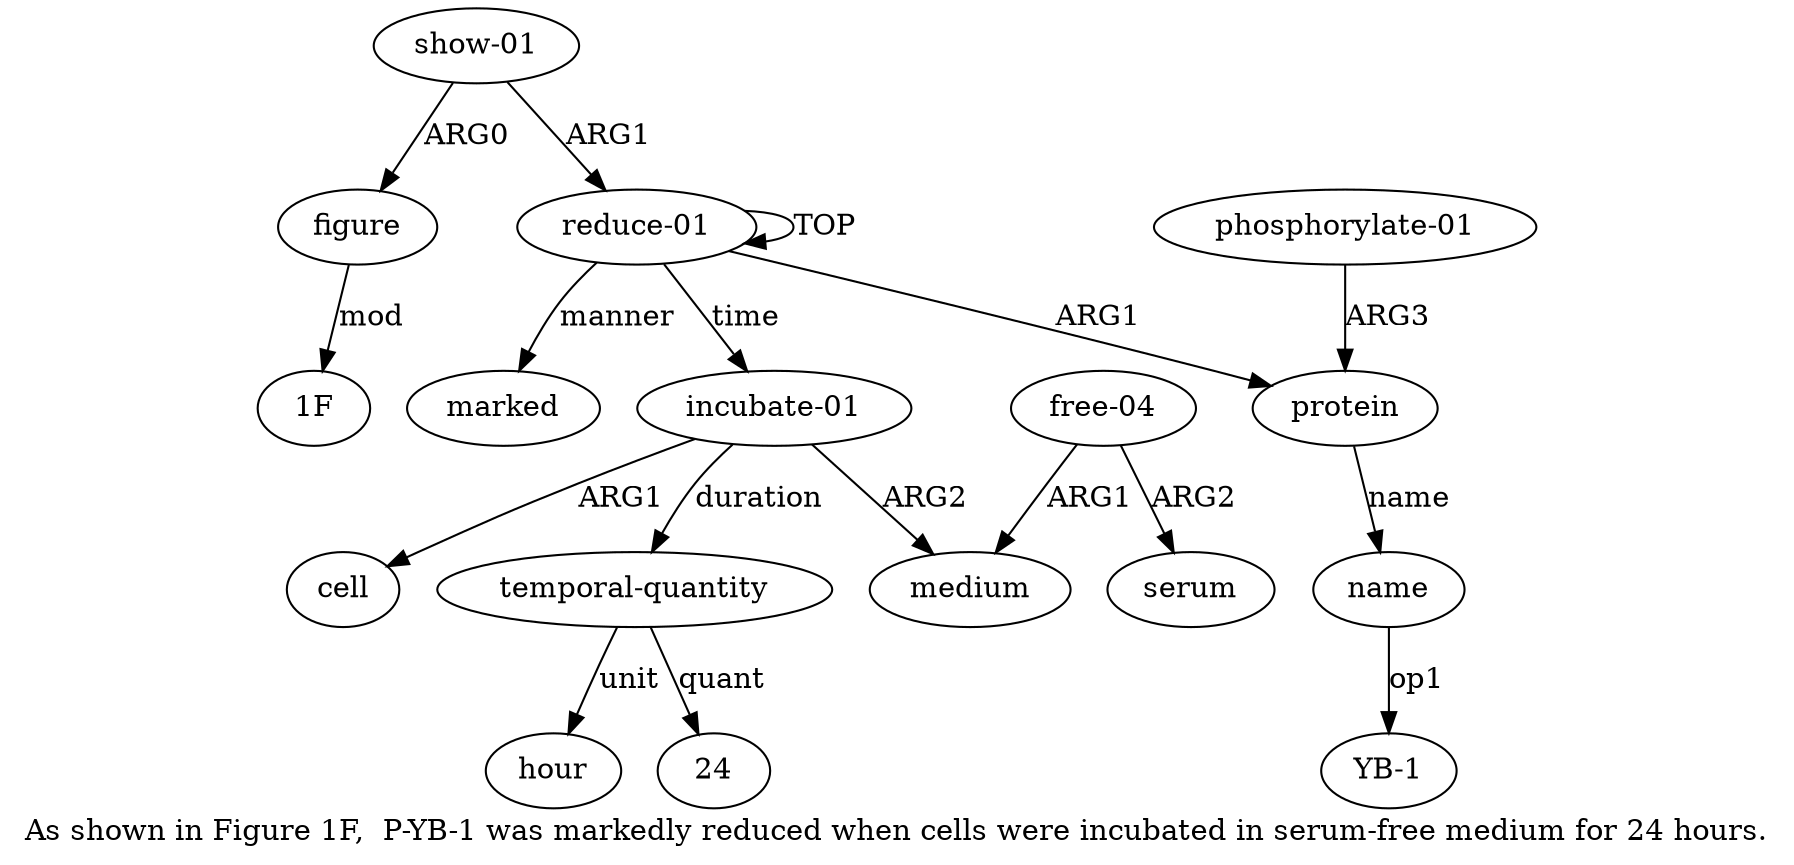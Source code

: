 digraph  {
	graph [label="As shown in Figure 1F,  P-YB-1 was markedly reduced when cells were incubated in serum-free medium for 24 hours."];
	node [label="\N"];
	"a13 1F"	 [color=black,
		gold_ind=-1,
		gold_label="1F",
		label="1F",
		test_ind=-1,
		test_label="1F"];
	a11	 [color=black,
		gold_ind=11,
		gold_label=hour,
		label=hour,
		test_ind=11,
		test_label=hour];
	a10	 [color=black,
		gold_ind=10,
		gold_label="temporal-quantity",
		label="temporal-quantity",
		test_ind=10,
		test_label="temporal-quantity"];
	a10 -> a11 [key=0,
	color=black,
	gold_label=unit,
	label=unit,
	test_label=unit];
"a10 24" [color=black,
	gold_ind=-1,
	gold_label=24,
	label=24,
	test_ind=-1,
	test_label=24];
a10 -> "a10 24" [key=0,
color=black,
gold_label=quant,
label=quant,
test_label=quant];
a13 [color=black,
gold_ind=13,
gold_label=figure,
label=figure,
test_ind=13,
test_label=figure];
a13 -> "a13 1F" [key=0,
color=black,
gold_label=mod,
label=mod,
test_label=mod];
a12 [color=black,
gold_ind=12,
gold_label="show-01",
label="show-01",
test_ind=12,
test_label="show-01"];
a12 -> a13 [key=0,
color=black,
gold_label=ARG0,
label=ARG0,
test_label=ARG0];
a0 [color=black,
gold_ind=0,
gold_label="reduce-01",
label="reduce-01",
test_ind=0,
test_label="reduce-01"];
a12 -> a0 [key=0,
color=black,
gold_label=ARG1,
label=ARG1,
test_label=ARG1];
"a2 YB-1" [color=black,
gold_ind=-1,
gold_label="YB-1",
label="YB-1",
test_ind=-1,
test_label="YB-1"];
a1 [color=black,
gold_ind=1,
gold_label=protein,
label=protein,
test_ind=1,
test_label=protein];
a2 [color=black,
gold_ind=2,
gold_label=name,
label=name,
test_ind=2,
test_label=name];
a1 -> a2 [key=0,
color=black,
gold_label=name,
label=name,
test_label=name];
a0 -> a1 [key=0,
color=black,
gold_label=ARG1,
label=ARG1,
test_label=ARG1];
a0 -> a0 [key=0,
color=black,
gold_label=TOP,
label=TOP,
test_label=TOP];
a5 [color=black,
gold_ind=5,
gold_label="incubate-01",
label="incubate-01",
test_ind=5,
test_label="incubate-01"];
a0 -> a5 [key=0,
color=black,
gold_label=time,
label=time,
test_label=time];
a4 [color=black,
gold_ind=4,
gold_label=marked,
label=marked,
test_ind=4,
test_label=marked];
a0 -> a4 [key=0,
color=black,
gold_label=manner,
label=manner,
test_label=manner];
a3 [color=black,
gold_ind=3,
gold_label="phosphorylate-01",
label="phosphorylate-01",
test_ind=3,
test_label="phosphorylate-01"];
a3 -> a1 [key=0,
color=black,
gold_label=ARG3,
label=ARG3,
test_label=ARG3];
a2 -> "a2 YB-1" [key=0,
color=black,
gold_label=op1,
label=op1,
test_label=op1];
a5 -> a10 [key=0,
color=black,
gold_label=duration,
label=duration,
test_label=duration];
a7 [color=black,
gold_ind=7,
gold_label=medium,
label=medium,
test_ind=7,
test_label=medium];
a5 -> a7 [key=0,
color=black,
gold_label=ARG2,
label=ARG2,
test_label=ARG2];
a6 [color=black,
gold_ind=6,
gold_label=cell,
label=cell,
test_ind=6,
test_label=cell];
a5 -> a6 [key=0,
color=black,
gold_label=ARG1,
label=ARG1,
test_label=ARG1];
a9 [color=black,
gold_ind=9,
gold_label=serum,
label=serum,
test_ind=9,
test_label=serum];
a8 [color=black,
gold_ind=8,
gold_label="free-04",
label="free-04",
test_ind=8,
test_label="free-04"];
a8 -> a7 [key=0,
color=black,
gold_label=ARG1,
label=ARG1,
test_label=ARG1];
a8 -> a9 [key=0,
color=black,
gold_label=ARG2,
label=ARG2,
test_label=ARG2];
}
